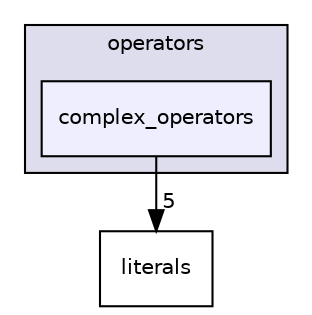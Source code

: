 digraph "/Users/raphael/Documents/Etudes_Informatique/GitHub/Projet_LO21/ut-computer/UTComputer/operators/complex_operators" {
  compound=true
  node [ fontsize="10", fontname="Helvetica"];
  edge [ labelfontsize="10", labelfontname="Helvetica"];
  subgraph clusterdir_b0ebf79e332bdd22b1ec3680e4f5649c {
    graph [ bgcolor="#ddddee", pencolor="black", label="operators" fontname="Helvetica", fontsize="10", URL="dir_b0ebf79e332bdd22b1ec3680e4f5649c.html"]
  dir_4de6081abca559359d4bd1497c2ace70 [shape=box, label="complex_operators", style="filled", fillcolor="#eeeeff", pencolor="black", URL="dir_4de6081abca559359d4bd1497c2ace70.html"];
  }
  dir_361df549749f8fb1bceea741f91fc781 [shape=box label="literals" URL="dir_361df549749f8fb1bceea741f91fc781.html"];
  dir_4de6081abca559359d4bd1497c2ace70->dir_361df549749f8fb1bceea741f91fc781 [headlabel="5", labeldistance=1.5 headhref="dir_000008_000004.html"];
}
